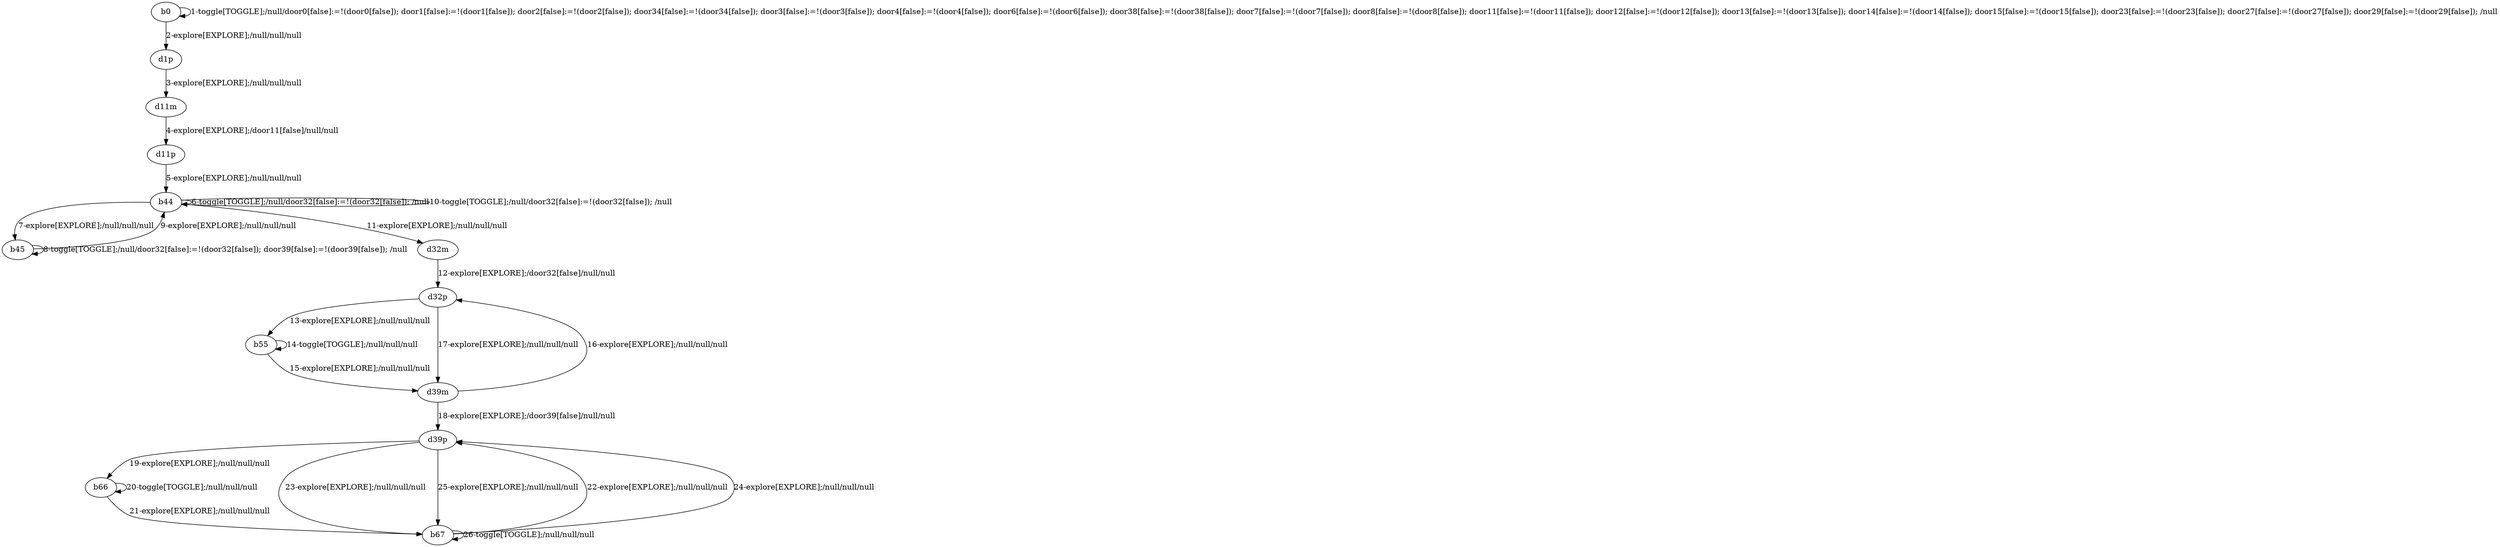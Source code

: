 # Total number of goals covered by this test: 1
# b67 --> b67

digraph g {
"b0" -> "b0" [label = "1-toggle[TOGGLE];/null/door0[false]:=!(door0[false]); door1[false]:=!(door1[false]); door2[false]:=!(door2[false]); door34[false]:=!(door34[false]); door3[false]:=!(door3[false]); door4[false]:=!(door4[false]); door6[false]:=!(door6[false]); door38[false]:=!(door38[false]); door7[false]:=!(door7[false]); door8[false]:=!(door8[false]); door11[false]:=!(door11[false]); door12[false]:=!(door12[false]); door13[false]:=!(door13[false]); door14[false]:=!(door14[false]); door15[false]:=!(door15[false]); door23[false]:=!(door23[false]); door27[false]:=!(door27[false]); door29[false]:=!(door29[false]); /null"];
"b0" -> "d1p" [label = "2-explore[EXPLORE];/null/null/null"];
"d1p" -> "d11m" [label = "3-explore[EXPLORE];/null/null/null"];
"d11m" -> "d11p" [label = "4-explore[EXPLORE];/door11[false]/null/null"];
"d11p" -> "b44" [label = "5-explore[EXPLORE];/null/null/null"];
"b44" -> "b44" [label = "6-toggle[TOGGLE];/null/door32[false]:=!(door32[false]); /null"];
"b44" -> "b45" [label = "7-explore[EXPLORE];/null/null/null"];
"b45" -> "b45" [label = "8-toggle[TOGGLE];/null/door32[false]:=!(door32[false]); door39[false]:=!(door39[false]); /null"];
"b45" -> "b44" [label = "9-explore[EXPLORE];/null/null/null"];
"b44" -> "b44" [label = "10-toggle[TOGGLE];/null/door32[false]:=!(door32[false]); /null"];
"b44" -> "d32m" [label = "11-explore[EXPLORE];/null/null/null"];
"d32m" -> "d32p" [label = "12-explore[EXPLORE];/door32[false]/null/null"];
"d32p" -> "b55" [label = "13-explore[EXPLORE];/null/null/null"];
"b55" -> "b55" [label = "14-toggle[TOGGLE];/null/null/null"];
"b55" -> "d39m" [label = "15-explore[EXPLORE];/null/null/null"];
"d39m" -> "d32p" [label = "16-explore[EXPLORE];/null/null/null"];
"d32p" -> "d39m" [label = "17-explore[EXPLORE];/null/null/null"];
"d39m" -> "d39p" [label = "18-explore[EXPLORE];/door39[false]/null/null"];
"d39p" -> "b66" [label = "19-explore[EXPLORE];/null/null/null"];
"b66" -> "b66" [label = "20-toggle[TOGGLE];/null/null/null"];
"b66" -> "b67" [label = "21-explore[EXPLORE];/null/null/null"];
"b67" -> "d39p" [label = "22-explore[EXPLORE];/null/null/null"];
"d39p" -> "b67" [label = "23-explore[EXPLORE];/null/null/null"];
"b67" -> "d39p" [label = "24-explore[EXPLORE];/null/null/null"];
"d39p" -> "b67" [label = "25-explore[EXPLORE];/null/null/null"];
"b67" -> "b67" [label = "26-toggle[TOGGLE];/null/null/null"];
}